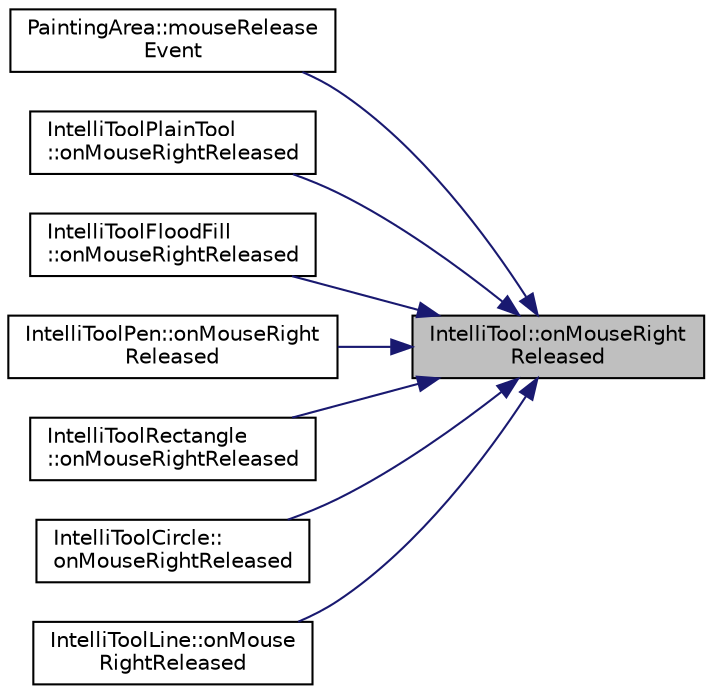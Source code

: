digraph "IntelliTool::onMouseRightReleased"
{
 // LATEX_PDF_SIZE
  edge [fontname="Helvetica",fontsize="10",labelfontname="Helvetica",labelfontsize="10"];
  node [fontname="Helvetica",fontsize="10",shape=record];
  rankdir="RL";
  Node1 [label="IntelliTool::onMouseRight\lReleased",height=0.2,width=0.4,color="black", fillcolor="grey75", style="filled", fontcolor="black",tooltip="A function managing the right click Released of a Mouse. Merging the Canvas to Active...."];
  Node1 -> Node2 [dir="back",color="midnightblue",fontsize="10",style="solid",fontname="Helvetica"];
  Node2 [label="PaintingArea::mouseRelease\lEvent",height=0.2,width=0.4,color="black", fillcolor="white", style="filled",URL="$class_painting_area.html#a35b5df914acb608cc29717659793359c",tooltip=" "];
  Node1 -> Node3 [dir="back",color="midnightblue",fontsize="10",style="solid",fontname="Helvetica"];
  Node3 [label="IntelliToolPlainTool\l::onMouseRightReleased",height=0.2,width=0.4,color="black", fillcolor="white", style="filled",URL="$class_intelli_tool_plain_tool.html#a2ae458f1b04eb77a47f6dca5e91e33b8",tooltip="A function managing the right click released of a mouse."];
  Node1 -> Node4 [dir="back",color="midnightblue",fontsize="10",style="solid",fontname="Helvetica"];
  Node4 [label="IntelliToolFloodFill\l::onMouseRightReleased",height=0.2,width=0.4,color="black", fillcolor="white", style="filled",URL="$class_intelli_tool_flood_fill.html#a39cf49c0ce46f96be3510f0b70c9d892",tooltip="A function managing the right click released of a mouse."];
  Node1 -> Node5 [dir="back",color="midnightblue",fontsize="10",style="solid",fontname="Helvetica"];
  Node5 [label="IntelliToolPen::onMouseRight\lReleased",height=0.2,width=0.4,color="black", fillcolor="white", style="filled",URL="$class_intelli_tool_pen.html#abf8562e8cd2da586afdf4d47b3a4ff13",tooltip="A function managing the right click released of a mouse."];
  Node1 -> Node6 [dir="back",color="midnightblue",fontsize="10",style="solid",fontname="Helvetica"];
  Node6 [label="IntelliToolRectangle\l::onMouseRightReleased",height=0.2,width=0.4,color="black", fillcolor="white", style="filled",URL="$class_intelli_tool_rectangle.html#ad43f653256a6516b9398f82054be0d7f",tooltip="A function managing the right click released of a mouse."];
  Node1 -> Node7 [dir="back",color="midnightblue",fontsize="10",style="solid",fontname="Helvetica"];
  Node7 [label="IntelliToolCircle::\lonMouseRightReleased",height=0.2,width=0.4,color="black", fillcolor="white", style="filled",URL="$class_intelli_tool_circle.html#aca07540f2f7ccb3d2c0b84890c1afc4c",tooltip="A function managing the right click released of a mouse."];
  Node1 -> Node8 [dir="back",color="midnightblue",fontsize="10",style="solid",fontname="Helvetica"];
  Node8 [label="IntelliToolLine::onMouse\lRightReleased",height=0.2,width=0.4,color="black", fillcolor="white", style="filled",URL="$class_intelli_tool_line.html#a6214918cba5753f89d97de4559a2b9b2",tooltip="A function managing the right click released of a mouse."];
}
